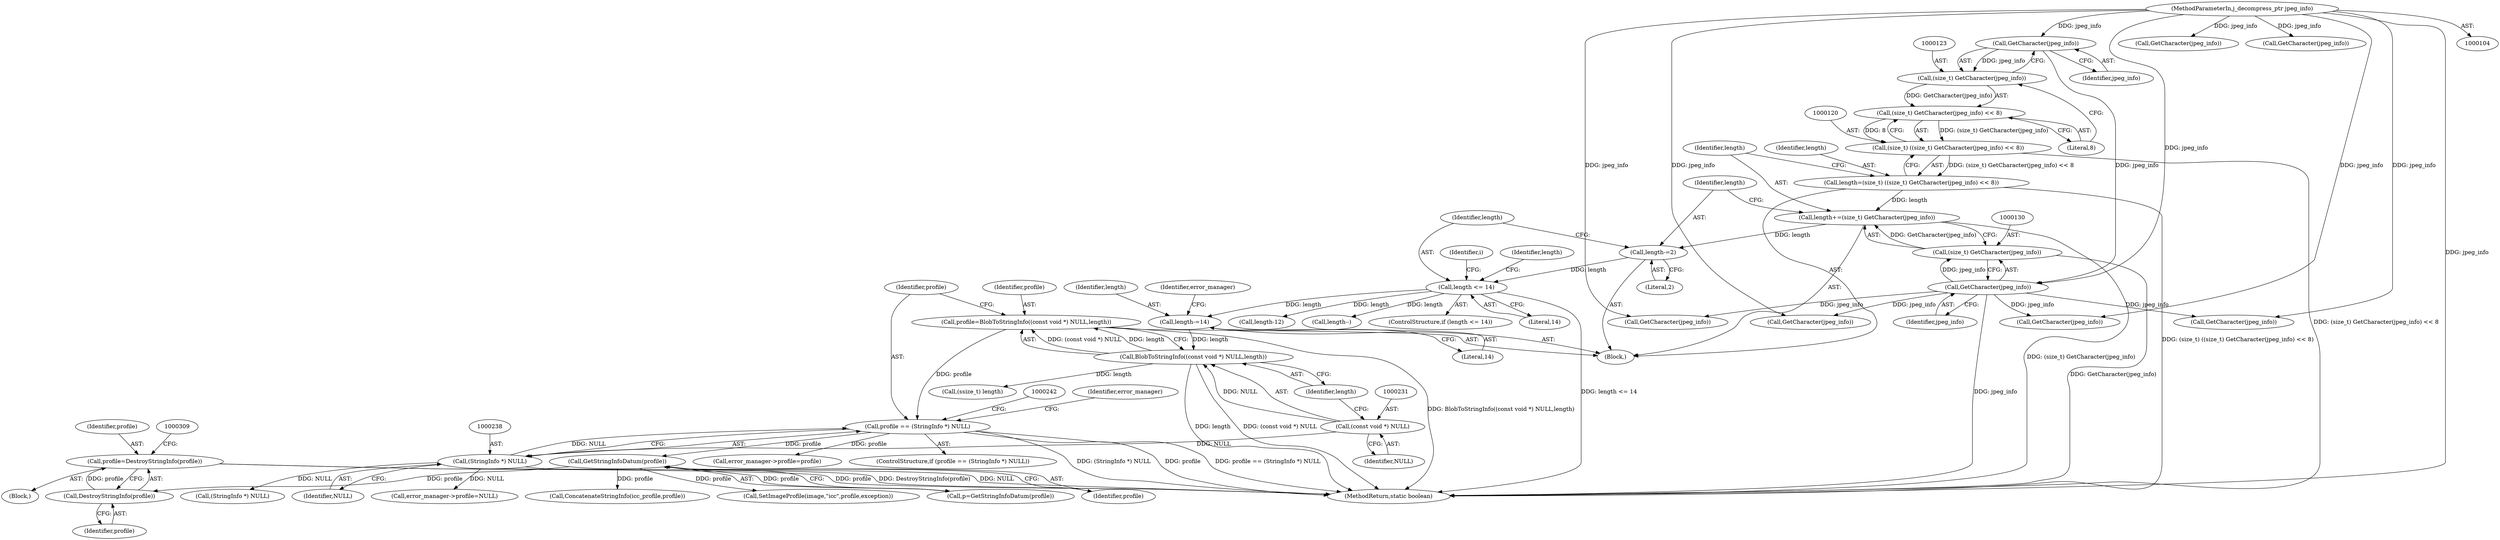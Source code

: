 digraph "0_ImageMagick_39f226a9c137f547e12afde972eeba7551124493@pointer" {
"1000304" [label="(Call,profile=DestroyStringInfo(profile))"];
"1000306" [label="(Call,DestroyStringInfo(profile))"];
"1000261" [label="(Call,GetStringInfoDatum(profile))"];
"1000235" [label="(Call,profile == (StringInfo *) NULL)"];
"1000227" [label="(Call,profile=BlobToStringInfo((const void *) NULL,length))"];
"1000229" [label="(Call,BlobToStringInfo((const void *) NULL,length))"];
"1000230" [label="(Call,(const void *) NULL)"];
"1000207" [label="(Call,length-=14)"];
"1000137" [label="(Call,length <= 14)"];
"1000133" [label="(Call,length-=2)"];
"1000127" [label="(Call,length+=(size_t) GetCharacter(jpeg_info))"];
"1000129" [label="(Call,(size_t) GetCharacter(jpeg_info))"];
"1000131" [label="(Call,GetCharacter(jpeg_info))"];
"1000124" [label="(Call,GetCharacter(jpeg_info))"];
"1000105" [label="(MethodParameterIn,j_decompress_ptr jpeg_info)"];
"1000117" [label="(Call,length=(size_t) ((size_t) GetCharacter(jpeg_info) << 8))"];
"1000119" [label="(Call,(size_t) ((size_t) GetCharacter(jpeg_info) << 8))"];
"1000121" [label="(Call,(size_t) GetCharacter(jpeg_info) << 8)"];
"1000122" [label="(Call,(size_t) GetCharacter(jpeg_info))"];
"1000237" [label="(Call,(StringInfo *) NULL)"];
"1000278" [label="(Call,GetCharacter(jpeg_info))"];
"1000292" [label="(Call,error_manager->profile=NULL)"];
"1000139" [label="(Literal,14)"];
"1000307" [label="(Identifier,profile)"];
"1000126" [label="(Literal,8)"];
"1000128" [label="(Identifier,length)"];
"1000122" [label="(Call,(size_t) GetCharacter(jpeg_info))"];
"1000186" [label="(Call,length-12)"];
"1000335" [label="(Call,ConcatenateStringInfo(icc_profile,profile))"];
"1000232" [label="(Identifier,NULL)"];
"1000137" [label="(Call,length <= 14)"];
"1000256" [label="(Identifier,error_manager)"];
"1000143" [label="(Call,length--)"];
"1000331" [label="(Call,(StringInfo *) NULL)"];
"1000303" [label="(Block,)"];
"1000205" [label="(Call,GetCharacter(jpeg_info))"];
"1000117" [label="(Call,length=(size_t) ((size_t) GetCharacter(jpeg_info) << 8))"];
"1000305" [label="(Identifier,profile)"];
"1000156" [label="(Identifier,i)"];
"1000119" [label="(Call,(size_t) ((size_t) GetCharacter(jpeg_info) << 8))"];
"1000118" [label="(Identifier,length)"];
"1000136" [label="(ControlStructure,if (length <= 14))"];
"1000138" [label="(Identifier,length)"];
"1000390" [label="(MethodReturn,static boolean)"];
"1000346" [label="(Call,SetImageProfile(image,\"icc\",profile,exception))"];
"1000135" [label="(Literal,2)"];
"1000148" [label="(Call,GetCharacter(jpeg_info))"];
"1000169" [label="(Call,GetCharacter(jpeg_info))"];
"1000230" [label="(Call,(const void *) NULL)"];
"1000211" [label="(Identifier,error_manager)"];
"1000124" [label="(Call,GetCharacter(jpeg_info))"];
"1000237" [label="(Call,(StringInfo *) NULL)"];
"1000129" [label="(Call,(size_t) GetCharacter(jpeg_info))"];
"1000229" [label="(Call,BlobToStringInfo((const void *) NULL,length))"];
"1000133" [label="(Call,length-=2)"];
"1000207" [label="(Call,length-=14)"];
"1000131" [label="(Call,GetCharacter(jpeg_info))"];
"1000125" [label="(Identifier,jpeg_info)"];
"1000127" [label="(Call,length+=(size_t) GetCharacter(jpeg_info))"];
"1000304" [label="(Call,profile=DestroyStringInfo(profile))"];
"1000235" [label="(Call,profile == (StringInfo *) NULL)"];
"1000106" [label="(Block,)"];
"1000228" [label="(Identifier,profile)"];
"1000233" [label="(Identifier,length)"];
"1000269" [label="(Call,(ssize_t) length)"];
"1000201" [label="(Call,GetCharacter(jpeg_info))"];
"1000306" [label="(Call,DestroyStringInfo(profile))"];
"1000134" [label="(Identifier,length)"];
"1000132" [label="(Identifier,jpeg_info)"];
"1000261" [label="(Call,GetStringInfoDatum(profile))"];
"1000234" [label="(ControlStructure,if (profile == (StringInfo *) NULL))"];
"1000209" [label="(Literal,14)"];
"1000105" [label="(MethodParameterIn,j_decompress_ptr jpeg_info)"];
"1000259" [label="(Call,p=GetStringInfoDatum(profile))"];
"1000208" [label="(Identifier,length)"];
"1000262" [label="(Identifier,profile)"];
"1000193" [label="(Call,GetCharacter(jpeg_info))"];
"1000236" [label="(Identifier,profile)"];
"1000121" [label="(Call,(size_t) GetCharacter(jpeg_info) << 8)"];
"1000239" [label="(Identifier,NULL)"];
"1000227" [label="(Call,profile=BlobToStringInfo((const void *) NULL,length))"];
"1000144" [label="(Identifier,length)"];
"1000254" [label="(Call,error_manager->profile=profile)"];
"1000304" -> "1000303"  [label="AST: "];
"1000304" -> "1000306"  [label="CFG: "];
"1000305" -> "1000304"  [label="AST: "];
"1000306" -> "1000304"  [label="AST: "];
"1000309" -> "1000304"  [label="CFG: "];
"1000304" -> "1000390"  [label="DDG: profile"];
"1000304" -> "1000390"  [label="DDG: DestroyStringInfo(profile)"];
"1000306" -> "1000304"  [label="DDG: profile"];
"1000306" -> "1000307"  [label="CFG: "];
"1000307" -> "1000306"  [label="AST: "];
"1000261" -> "1000306"  [label="DDG: profile"];
"1000261" -> "1000259"  [label="AST: "];
"1000261" -> "1000262"  [label="CFG: "];
"1000262" -> "1000261"  [label="AST: "];
"1000259" -> "1000261"  [label="CFG: "];
"1000261" -> "1000259"  [label="DDG: profile"];
"1000235" -> "1000261"  [label="DDG: profile"];
"1000261" -> "1000335"  [label="DDG: profile"];
"1000261" -> "1000346"  [label="DDG: profile"];
"1000235" -> "1000234"  [label="AST: "];
"1000235" -> "1000237"  [label="CFG: "];
"1000236" -> "1000235"  [label="AST: "];
"1000237" -> "1000235"  [label="AST: "];
"1000242" -> "1000235"  [label="CFG: "];
"1000256" -> "1000235"  [label="CFG: "];
"1000235" -> "1000390"  [label="DDG: (StringInfo *) NULL"];
"1000235" -> "1000390"  [label="DDG: profile"];
"1000235" -> "1000390"  [label="DDG: profile == (StringInfo *) NULL"];
"1000227" -> "1000235"  [label="DDG: profile"];
"1000237" -> "1000235"  [label="DDG: NULL"];
"1000235" -> "1000254"  [label="DDG: profile"];
"1000227" -> "1000106"  [label="AST: "];
"1000227" -> "1000229"  [label="CFG: "];
"1000228" -> "1000227"  [label="AST: "];
"1000229" -> "1000227"  [label="AST: "];
"1000236" -> "1000227"  [label="CFG: "];
"1000227" -> "1000390"  [label="DDG: BlobToStringInfo((const void *) NULL,length)"];
"1000229" -> "1000227"  [label="DDG: (const void *) NULL"];
"1000229" -> "1000227"  [label="DDG: length"];
"1000229" -> "1000233"  [label="CFG: "];
"1000230" -> "1000229"  [label="AST: "];
"1000233" -> "1000229"  [label="AST: "];
"1000229" -> "1000390"  [label="DDG: length"];
"1000229" -> "1000390"  [label="DDG: (const void *) NULL"];
"1000230" -> "1000229"  [label="DDG: NULL"];
"1000207" -> "1000229"  [label="DDG: length"];
"1000229" -> "1000269"  [label="DDG: length"];
"1000230" -> "1000232"  [label="CFG: "];
"1000231" -> "1000230"  [label="AST: "];
"1000232" -> "1000230"  [label="AST: "];
"1000233" -> "1000230"  [label="CFG: "];
"1000230" -> "1000237"  [label="DDG: NULL"];
"1000207" -> "1000106"  [label="AST: "];
"1000207" -> "1000209"  [label="CFG: "];
"1000208" -> "1000207"  [label="AST: "];
"1000209" -> "1000207"  [label="AST: "];
"1000211" -> "1000207"  [label="CFG: "];
"1000137" -> "1000207"  [label="DDG: length"];
"1000137" -> "1000136"  [label="AST: "];
"1000137" -> "1000139"  [label="CFG: "];
"1000138" -> "1000137"  [label="AST: "];
"1000139" -> "1000137"  [label="AST: "];
"1000144" -> "1000137"  [label="CFG: "];
"1000156" -> "1000137"  [label="CFG: "];
"1000137" -> "1000390"  [label="DDG: length <= 14"];
"1000133" -> "1000137"  [label="DDG: length"];
"1000137" -> "1000143"  [label="DDG: length"];
"1000137" -> "1000186"  [label="DDG: length"];
"1000133" -> "1000106"  [label="AST: "];
"1000133" -> "1000135"  [label="CFG: "];
"1000134" -> "1000133"  [label="AST: "];
"1000135" -> "1000133"  [label="AST: "];
"1000138" -> "1000133"  [label="CFG: "];
"1000127" -> "1000133"  [label="DDG: length"];
"1000127" -> "1000106"  [label="AST: "];
"1000127" -> "1000129"  [label="CFG: "];
"1000128" -> "1000127"  [label="AST: "];
"1000129" -> "1000127"  [label="AST: "];
"1000134" -> "1000127"  [label="CFG: "];
"1000127" -> "1000390"  [label="DDG: (size_t) GetCharacter(jpeg_info)"];
"1000129" -> "1000127"  [label="DDG: GetCharacter(jpeg_info)"];
"1000117" -> "1000127"  [label="DDG: length"];
"1000129" -> "1000131"  [label="CFG: "];
"1000130" -> "1000129"  [label="AST: "];
"1000131" -> "1000129"  [label="AST: "];
"1000129" -> "1000390"  [label="DDG: GetCharacter(jpeg_info)"];
"1000131" -> "1000129"  [label="DDG: jpeg_info"];
"1000131" -> "1000132"  [label="CFG: "];
"1000132" -> "1000131"  [label="AST: "];
"1000131" -> "1000390"  [label="DDG: jpeg_info"];
"1000124" -> "1000131"  [label="DDG: jpeg_info"];
"1000105" -> "1000131"  [label="DDG: jpeg_info"];
"1000131" -> "1000148"  [label="DDG: jpeg_info"];
"1000131" -> "1000169"  [label="DDG: jpeg_info"];
"1000131" -> "1000193"  [label="DDG: jpeg_info"];
"1000131" -> "1000201"  [label="DDG: jpeg_info"];
"1000124" -> "1000122"  [label="AST: "];
"1000124" -> "1000125"  [label="CFG: "];
"1000125" -> "1000124"  [label="AST: "];
"1000122" -> "1000124"  [label="CFG: "];
"1000124" -> "1000122"  [label="DDG: jpeg_info"];
"1000105" -> "1000124"  [label="DDG: jpeg_info"];
"1000105" -> "1000104"  [label="AST: "];
"1000105" -> "1000390"  [label="DDG: jpeg_info"];
"1000105" -> "1000148"  [label="DDG: jpeg_info"];
"1000105" -> "1000169"  [label="DDG: jpeg_info"];
"1000105" -> "1000193"  [label="DDG: jpeg_info"];
"1000105" -> "1000201"  [label="DDG: jpeg_info"];
"1000105" -> "1000205"  [label="DDG: jpeg_info"];
"1000105" -> "1000278"  [label="DDG: jpeg_info"];
"1000117" -> "1000106"  [label="AST: "];
"1000117" -> "1000119"  [label="CFG: "];
"1000118" -> "1000117"  [label="AST: "];
"1000119" -> "1000117"  [label="AST: "];
"1000128" -> "1000117"  [label="CFG: "];
"1000117" -> "1000390"  [label="DDG: (size_t) ((size_t) GetCharacter(jpeg_info) << 8)"];
"1000119" -> "1000117"  [label="DDG: (size_t) GetCharacter(jpeg_info) << 8"];
"1000119" -> "1000121"  [label="CFG: "];
"1000120" -> "1000119"  [label="AST: "];
"1000121" -> "1000119"  [label="AST: "];
"1000119" -> "1000390"  [label="DDG: (size_t) GetCharacter(jpeg_info) << 8"];
"1000121" -> "1000119"  [label="DDG: (size_t) GetCharacter(jpeg_info)"];
"1000121" -> "1000119"  [label="DDG: 8"];
"1000121" -> "1000126"  [label="CFG: "];
"1000122" -> "1000121"  [label="AST: "];
"1000126" -> "1000121"  [label="AST: "];
"1000122" -> "1000121"  [label="DDG: GetCharacter(jpeg_info)"];
"1000123" -> "1000122"  [label="AST: "];
"1000126" -> "1000122"  [label="CFG: "];
"1000237" -> "1000239"  [label="CFG: "];
"1000238" -> "1000237"  [label="AST: "];
"1000239" -> "1000237"  [label="AST: "];
"1000237" -> "1000390"  [label="DDG: NULL"];
"1000237" -> "1000292"  [label="DDG: NULL"];
"1000237" -> "1000331"  [label="DDG: NULL"];
}
